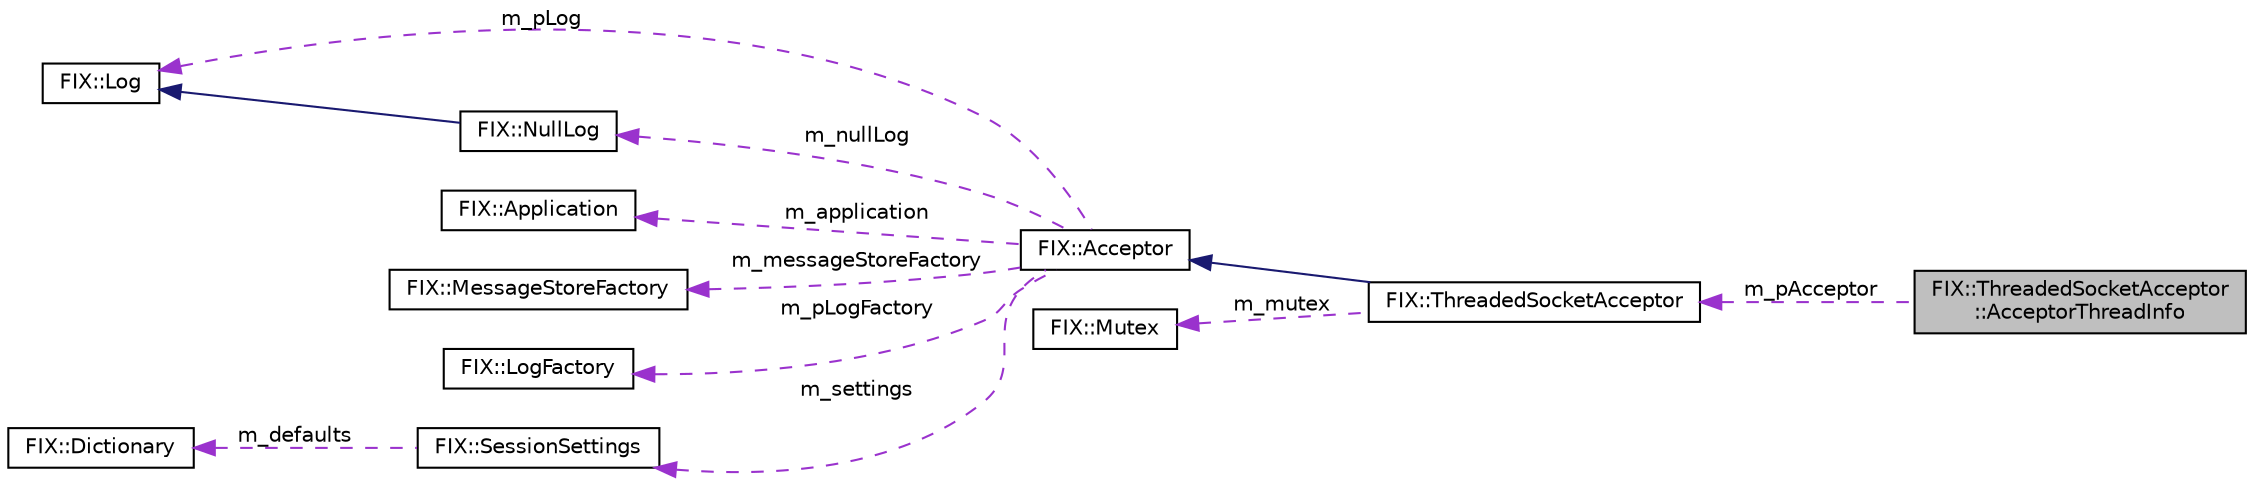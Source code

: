 digraph "FIX::ThreadedSocketAcceptor::AcceptorThreadInfo"
{
  edge [fontname="Helvetica",fontsize="10",labelfontname="Helvetica",labelfontsize="10"];
  node [fontname="Helvetica",fontsize="10",shape=record];
  rankdir="LR";
  Node1 [label="FIX::ThreadedSocketAcceptor\l::AcceptorThreadInfo",height=0.2,width=0.4,color="black", fillcolor="grey75", style="filled", fontcolor="black"];
  Node2 -> Node1 [dir="back",color="darkorchid3",fontsize="10",style="dashed",label=" m_pAcceptor" ,fontname="Helvetica"];
  Node2 [label="FIX::ThreadedSocketAcceptor",height=0.2,width=0.4,color="black", fillcolor="white", style="filled",URL="$class_f_i_x_1_1_threaded_socket_acceptor.html",tooltip="Threaded Socket implementation of Acceptor. "];
  Node3 -> Node2 [dir="back",color="midnightblue",fontsize="10",style="solid",fontname="Helvetica"];
  Node3 [label="FIX::Acceptor",height=0.2,width=0.4,color="black", fillcolor="white", style="filled",URL="$class_f_i_x_1_1_acceptor.html",tooltip="Base for classes which act as an acceptor for incoming connections. "];
  Node4 -> Node3 [dir="back",color="darkorchid3",fontsize="10",style="dashed",label=" m_pLog" ,fontname="Helvetica"];
  Node4 [label="FIX::Log",height=0.2,width=0.4,color="black", fillcolor="white", style="filled",URL="$class_f_i_x_1_1_log.html",tooltip="This interface must be implemented to log messages and events. "];
  Node5 -> Node3 [dir="back",color="darkorchid3",fontsize="10",style="dashed",label=" m_application" ,fontname="Helvetica"];
  Node5 [label="FIX::Application",height=0.2,width=0.4,color="black", fillcolor="white", style="filled",URL="$class_f_i_x_1_1_application.html",tooltip="This interface must be implemented to define what your FIX application does. "];
  Node6 -> Node3 [dir="back",color="darkorchid3",fontsize="10",style="dashed",label=" m_messageStoreFactory" ,fontname="Helvetica"];
  Node6 [label="FIX::MessageStoreFactory",height=0.2,width=0.4,color="black", fillcolor="white", style="filled",URL="$class_f_i_x_1_1_message_store_factory.html",tooltip="This interface must be implemented to create a MessageStore. "];
  Node7 -> Node3 [dir="back",color="darkorchid3",fontsize="10",style="dashed",label=" m_pLogFactory" ,fontname="Helvetica"];
  Node7 [label="FIX::LogFactory",height=0.2,width=0.4,color="black", fillcolor="white", style="filled",URL="$class_f_i_x_1_1_log_factory.html",tooltip="This interface must be implemented to create a Log. "];
  Node8 -> Node3 [dir="back",color="darkorchid3",fontsize="10",style="dashed",label=" m_nullLog" ,fontname="Helvetica"];
  Node8 [label="FIX::NullLog",height=0.2,width=0.4,color="black", fillcolor="white", style="filled",URL="$class_f_i_x_1_1_null_log.html",tooltip="Null implementation of Log. "];
  Node4 -> Node8 [dir="back",color="midnightblue",fontsize="10",style="solid",fontname="Helvetica"];
  Node9 -> Node3 [dir="back",color="darkorchid3",fontsize="10",style="dashed",label=" m_settings" ,fontname="Helvetica"];
  Node9 [label="FIX::SessionSettings",height=0.2,width=0.4,color="black", fillcolor="white", style="filled",URL="$class_f_i_x_1_1_session_settings.html",tooltip="Container for setting dictionaries mapped to sessions. "];
  Node10 -> Node9 [dir="back",color="darkorchid3",fontsize="10",style="dashed",label=" m_defaults" ,fontname="Helvetica"];
  Node10 [label="FIX::Dictionary",height=0.2,width=0.4,color="black", fillcolor="white", style="filled",URL="$class_f_i_x_1_1_dictionary.html",tooltip="For storage and retrieval of key/value pairs. "];
  Node11 -> Node2 [dir="back",color="darkorchid3",fontsize="10",style="dashed",label=" m_mutex" ,fontname="Helvetica"];
  Node11 [label="FIX::Mutex",height=0.2,width=0.4,color="black", fillcolor="white", style="filled",URL="$class_f_i_x_1_1_mutex.html",tooltip="Portable implementation of a mutex. "];
}

